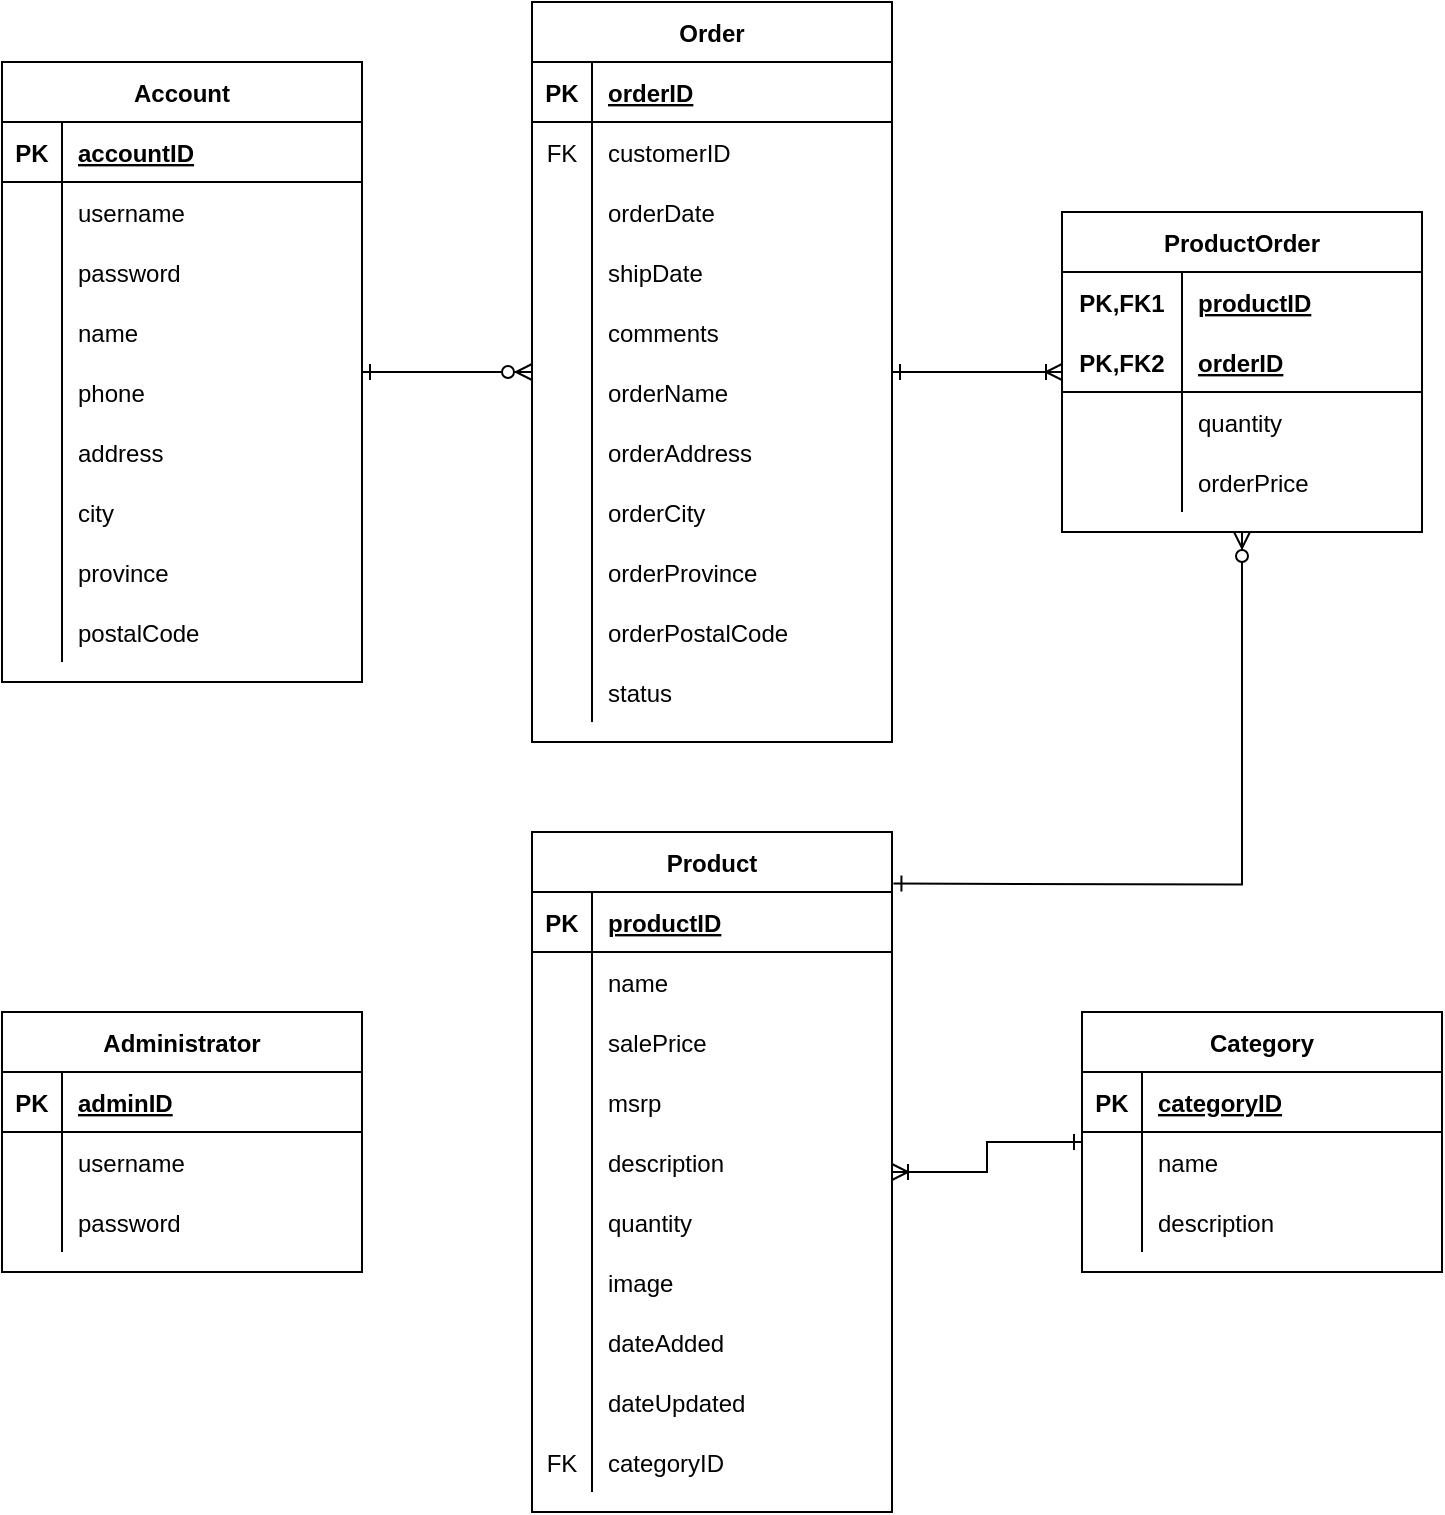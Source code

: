 <mxfile version="14.5.3" type="github">
  <diagram id="R2lEEEUBdFMjLlhIrx00" name="Page-1">
    <mxGraphModel dx="1422" dy="763" grid="1" gridSize="10" guides="1" tooltips="1" connect="1" arrows="1" fold="1" page="1" pageScale="1" pageWidth="850" pageHeight="1100" math="0" shadow="0" extFonts="Permanent Marker^https://fonts.googleapis.com/css?family=Permanent+Marker">
      <root>
        <mxCell id="0" />
        <mxCell id="1" parent="0" />
        <mxCell id="G5OpR1MBxTv0R012GZ2A-1" value="Account" style="shape=table;startSize=30;container=1;collapsible=1;childLayout=tableLayout;fixedRows=1;rowLines=0;fontStyle=1;align=center;resizeLast=1;" parent="1" vertex="1">
          <mxGeometry x="70" y="55" width="180" height="310" as="geometry" />
        </mxCell>
        <mxCell id="G5OpR1MBxTv0R012GZ2A-2" value="" style="shape=partialRectangle;collapsible=0;dropTarget=0;pointerEvents=0;fillColor=none;top=0;left=0;bottom=1;right=0;points=[[0,0.5],[1,0.5]];portConstraint=eastwest;" parent="G5OpR1MBxTv0R012GZ2A-1" vertex="1">
          <mxGeometry y="30" width="180" height="30" as="geometry" />
        </mxCell>
        <mxCell id="G5OpR1MBxTv0R012GZ2A-3" value="PK" style="shape=partialRectangle;connectable=0;fillColor=none;top=0;left=0;bottom=0;right=0;fontStyle=1;overflow=hidden;" parent="G5OpR1MBxTv0R012GZ2A-2" vertex="1">
          <mxGeometry width="30" height="30" as="geometry" />
        </mxCell>
        <mxCell id="G5OpR1MBxTv0R012GZ2A-4" value="accountID" style="shape=partialRectangle;connectable=0;fillColor=none;top=0;left=0;bottom=0;right=0;align=left;spacingLeft=6;fontStyle=5;overflow=hidden;" parent="G5OpR1MBxTv0R012GZ2A-2" vertex="1">
          <mxGeometry x="30" width="150" height="30" as="geometry" />
        </mxCell>
        <mxCell id="G5OpR1MBxTv0R012GZ2A-189" value="" style="shape=partialRectangle;collapsible=0;dropTarget=0;pointerEvents=0;fillColor=none;top=0;left=0;bottom=0;right=0;points=[[0,0.5],[1,0.5]];portConstraint=eastwest;" parent="G5OpR1MBxTv0R012GZ2A-1" vertex="1">
          <mxGeometry y="60" width="180" height="30" as="geometry" />
        </mxCell>
        <mxCell id="G5OpR1MBxTv0R012GZ2A-190" value="" style="shape=partialRectangle;connectable=0;fillColor=none;top=0;left=0;bottom=0;right=0;editable=1;overflow=hidden;" parent="G5OpR1MBxTv0R012GZ2A-189" vertex="1">
          <mxGeometry width="30" height="30" as="geometry" />
        </mxCell>
        <mxCell id="G5OpR1MBxTv0R012GZ2A-191" value="username" style="shape=partialRectangle;connectable=0;fillColor=none;top=0;left=0;bottom=0;right=0;align=left;spacingLeft=6;overflow=hidden;" parent="G5OpR1MBxTv0R012GZ2A-189" vertex="1">
          <mxGeometry x="30" width="150" height="30" as="geometry" />
        </mxCell>
        <mxCell id="G5OpR1MBxTv0R012GZ2A-192" value="" style="shape=partialRectangle;collapsible=0;dropTarget=0;pointerEvents=0;fillColor=none;top=0;left=0;bottom=0;right=0;points=[[0,0.5],[1,0.5]];portConstraint=eastwest;" parent="G5OpR1MBxTv0R012GZ2A-1" vertex="1">
          <mxGeometry y="90" width="180" height="30" as="geometry" />
        </mxCell>
        <mxCell id="G5OpR1MBxTv0R012GZ2A-193" value="" style="shape=partialRectangle;connectable=0;fillColor=none;top=0;left=0;bottom=0;right=0;editable=1;overflow=hidden;" parent="G5OpR1MBxTv0R012GZ2A-192" vertex="1">
          <mxGeometry width="30" height="30" as="geometry" />
        </mxCell>
        <mxCell id="G5OpR1MBxTv0R012GZ2A-194" value="password" style="shape=partialRectangle;connectable=0;fillColor=none;top=0;left=0;bottom=0;right=0;align=left;spacingLeft=6;overflow=hidden;" parent="G5OpR1MBxTv0R012GZ2A-192" vertex="1">
          <mxGeometry x="30" width="150" height="30" as="geometry" />
        </mxCell>
        <mxCell id="G5OpR1MBxTv0R012GZ2A-5" value="" style="shape=partialRectangle;collapsible=0;dropTarget=0;pointerEvents=0;fillColor=none;top=0;left=0;bottom=0;right=0;points=[[0,0.5],[1,0.5]];portConstraint=eastwest;" parent="G5OpR1MBxTv0R012GZ2A-1" vertex="1">
          <mxGeometry y="120" width="180" height="30" as="geometry" />
        </mxCell>
        <mxCell id="G5OpR1MBxTv0R012GZ2A-6" value="" style="shape=partialRectangle;connectable=0;fillColor=none;top=0;left=0;bottom=0;right=0;editable=1;overflow=hidden;" parent="G5OpR1MBxTv0R012GZ2A-5" vertex="1">
          <mxGeometry width="30" height="30" as="geometry" />
        </mxCell>
        <mxCell id="G5OpR1MBxTv0R012GZ2A-7" value="name" style="shape=partialRectangle;connectable=0;fillColor=none;top=0;left=0;bottom=0;right=0;align=left;spacingLeft=6;overflow=hidden;" parent="G5OpR1MBxTv0R012GZ2A-5" vertex="1">
          <mxGeometry x="30" width="150" height="30" as="geometry" />
        </mxCell>
        <mxCell id="G5OpR1MBxTv0R012GZ2A-11" value="" style="shape=partialRectangle;collapsible=0;dropTarget=0;pointerEvents=0;fillColor=none;top=0;left=0;bottom=0;right=0;points=[[0,0.5],[1,0.5]];portConstraint=eastwest;" parent="G5OpR1MBxTv0R012GZ2A-1" vertex="1">
          <mxGeometry y="150" width="180" height="30" as="geometry" />
        </mxCell>
        <mxCell id="G5OpR1MBxTv0R012GZ2A-12" value="" style="shape=partialRectangle;connectable=0;fillColor=none;top=0;left=0;bottom=0;right=0;editable=1;overflow=hidden;" parent="G5OpR1MBxTv0R012GZ2A-11" vertex="1">
          <mxGeometry width="30" height="30" as="geometry" />
        </mxCell>
        <mxCell id="G5OpR1MBxTv0R012GZ2A-13" value="phone" style="shape=partialRectangle;connectable=0;fillColor=none;top=0;left=0;bottom=0;right=0;align=left;spacingLeft=6;overflow=hidden;" parent="G5OpR1MBxTv0R012GZ2A-11" vertex="1">
          <mxGeometry x="30" width="150" height="30" as="geometry" />
        </mxCell>
        <mxCell id="G5OpR1MBxTv0R012GZ2A-86" value="" style="shape=partialRectangle;collapsible=0;dropTarget=0;pointerEvents=0;fillColor=none;top=0;left=0;bottom=0;right=0;points=[[0,0.5],[1,0.5]];portConstraint=eastwest;" parent="G5OpR1MBxTv0R012GZ2A-1" vertex="1">
          <mxGeometry y="180" width="180" height="30" as="geometry" />
        </mxCell>
        <mxCell id="G5OpR1MBxTv0R012GZ2A-87" value="" style="shape=partialRectangle;connectable=0;fillColor=none;top=0;left=0;bottom=0;right=0;editable=1;overflow=hidden;" parent="G5OpR1MBxTv0R012GZ2A-86" vertex="1">
          <mxGeometry width="30" height="30" as="geometry" />
        </mxCell>
        <mxCell id="G5OpR1MBxTv0R012GZ2A-88" value="address" style="shape=partialRectangle;connectable=0;fillColor=none;top=0;left=0;bottom=0;right=0;align=left;spacingLeft=6;overflow=hidden;" parent="G5OpR1MBxTv0R012GZ2A-86" vertex="1">
          <mxGeometry x="30" width="150" height="30" as="geometry" />
        </mxCell>
        <mxCell id="G5OpR1MBxTv0R012GZ2A-89" value="" style="shape=partialRectangle;collapsible=0;dropTarget=0;pointerEvents=0;fillColor=none;top=0;left=0;bottom=0;right=0;points=[[0,0.5],[1,0.5]];portConstraint=eastwest;" parent="G5OpR1MBxTv0R012GZ2A-1" vertex="1">
          <mxGeometry y="210" width="180" height="30" as="geometry" />
        </mxCell>
        <mxCell id="G5OpR1MBxTv0R012GZ2A-90" value="" style="shape=partialRectangle;connectable=0;fillColor=none;top=0;left=0;bottom=0;right=0;editable=1;overflow=hidden;" parent="G5OpR1MBxTv0R012GZ2A-89" vertex="1">
          <mxGeometry width="30" height="30" as="geometry" />
        </mxCell>
        <mxCell id="G5OpR1MBxTv0R012GZ2A-91" value="city" style="shape=partialRectangle;connectable=0;fillColor=none;top=0;left=0;bottom=0;right=0;align=left;spacingLeft=6;overflow=hidden;" parent="G5OpR1MBxTv0R012GZ2A-89" vertex="1">
          <mxGeometry x="30" width="150" height="30" as="geometry" />
        </mxCell>
        <mxCell id="G5OpR1MBxTv0R012GZ2A-92" value="" style="shape=partialRectangle;collapsible=0;dropTarget=0;pointerEvents=0;fillColor=none;top=0;left=0;bottom=0;right=0;points=[[0,0.5],[1,0.5]];portConstraint=eastwest;" parent="G5OpR1MBxTv0R012GZ2A-1" vertex="1">
          <mxGeometry y="240" width="180" height="30" as="geometry" />
        </mxCell>
        <mxCell id="G5OpR1MBxTv0R012GZ2A-93" value="" style="shape=partialRectangle;connectable=0;fillColor=none;top=0;left=0;bottom=0;right=0;editable=1;overflow=hidden;" parent="G5OpR1MBxTv0R012GZ2A-92" vertex="1">
          <mxGeometry width="30" height="30" as="geometry" />
        </mxCell>
        <mxCell id="G5OpR1MBxTv0R012GZ2A-94" value="province" style="shape=partialRectangle;connectable=0;fillColor=none;top=0;left=0;bottom=0;right=0;align=left;spacingLeft=6;overflow=hidden;" parent="G5OpR1MBxTv0R012GZ2A-92" vertex="1">
          <mxGeometry x="30" width="150" height="30" as="geometry" />
        </mxCell>
        <mxCell id="G5OpR1MBxTv0R012GZ2A-99" value="" style="shape=partialRectangle;collapsible=0;dropTarget=0;pointerEvents=0;fillColor=none;top=0;left=0;bottom=0;right=0;points=[[0,0.5],[1,0.5]];portConstraint=eastwest;" parent="G5OpR1MBxTv0R012GZ2A-1" vertex="1">
          <mxGeometry y="270" width="180" height="30" as="geometry" />
        </mxCell>
        <mxCell id="G5OpR1MBxTv0R012GZ2A-100" value="" style="shape=partialRectangle;connectable=0;fillColor=none;top=0;left=0;bottom=0;right=0;editable=1;overflow=hidden;" parent="G5OpR1MBxTv0R012GZ2A-99" vertex="1">
          <mxGeometry width="30" height="30" as="geometry" />
        </mxCell>
        <mxCell id="G5OpR1MBxTv0R012GZ2A-101" value="postalCode" style="shape=partialRectangle;connectable=0;fillColor=none;top=0;left=0;bottom=0;right=0;align=left;spacingLeft=6;overflow=hidden;" parent="G5OpR1MBxTv0R012GZ2A-99" vertex="1">
          <mxGeometry x="30" width="150" height="30" as="geometry" />
        </mxCell>
        <mxCell id="G5OpR1MBxTv0R012GZ2A-17" value="Product" style="shape=table;startSize=30;container=1;collapsible=1;childLayout=tableLayout;fixedRows=1;rowLines=0;fontStyle=1;align=center;resizeLast=1;" parent="1" vertex="1">
          <mxGeometry x="335" y="440" width="180" height="340" as="geometry">
            <mxRectangle x="330" y="360" width="80" height="30" as="alternateBounds" />
          </mxGeometry>
        </mxCell>
        <mxCell id="G5OpR1MBxTv0R012GZ2A-18" value="" style="shape=partialRectangle;collapsible=0;dropTarget=0;pointerEvents=0;fillColor=none;top=0;left=0;bottom=1;right=0;points=[[0,0.5],[1,0.5]];portConstraint=eastwest;" parent="G5OpR1MBxTv0R012GZ2A-17" vertex="1">
          <mxGeometry y="30" width="180" height="30" as="geometry" />
        </mxCell>
        <mxCell id="G5OpR1MBxTv0R012GZ2A-19" value="PK" style="shape=partialRectangle;connectable=0;fillColor=none;top=0;left=0;bottom=0;right=0;fontStyle=1;overflow=hidden;" parent="G5OpR1MBxTv0R012GZ2A-18" vertex="1">
          <mxGeometry width="30" height="30" as="geometry" />
        </mxCell>
        <mxCell id="G5OpR1MBxTv0R012GZ2A-20" value="productID" style="shape=partialRectangle;connectable=0;fillColor=none;top=0;left=0;bottom=0;right=0;align=left;spacingLeft=6;fontStyle=5;overflow=hidden;" parent="G5OpR1MBxTv0R012GZ2A-18" vertex="1">
          <mxGeometry x="30" width="150" height="30" as="geometry" />
        </mxCell>
        <mxCell id="G5OpR1MBxTv0R012GZ2A-21" value="" style="shape=partialRectangle;collapsible=0;dropTarget=0;pointerEvents=0;fillColor=none;top=0;left=0;bottom=0;right=0;points=[[0,0.5],[1,0.5]];portConstraint=eastwest;" parent="G5OpR1MBxTv0R012GZ2A-17" vertex="1">
          <mxGeometry y="60" width="180" height="30" as="geometry" />
        </mxCell>
        <mxCell id="G5OpR1MBxTv0R012GZ2A-22" value="" style="shape=partialRectangle;connectable=0;fillColor=none;top=0;left=0;bottom=0;right=0;editable=1;overflow=hidden;" parent="G5OpR1MBxTv0R012GZ2A-21" vertex="1">
          <mxGeometry width="30" height="30" as="geometry" />
        </mxCell>
        <mxCell id="G5OpR1MBxTv0R012GZ2A-23" value="name" style="shape=partialRectangle;connectable=0;fillColor=none;top=0;left=0;bottom=0;right=0;align=left;spacingLeft=6;overflow=hidden;" parent="G5OpR1MBxTv0R012GZ2A-21" vertex="1">
          <mxGeometry x="30" width="150" height="30" as="geometry" />
        </mxCell>
        <mxCell id="G5OpR1MBxTv0R012GZ2A-24" value="" style="shape=partialRectangle;collapsible=0;dropTarget=0;pointerEvents=0;fillColor=none;top=0;left=0;bottom=0;right=0;points=[[0,0.5],[1,0.5]];portConstraint=eastwest;" parent="G5OpR1MBxTv0R012GZ2A-17" vertex="1">
          <mxGeometry y="90" width="180" height="30" as="geometry" />
        </mxCell>
        <mxCell id="G5OpR1MBxTv0R012GZ2A-25" value="" style="shape=partialRectangle;connectable=0;fillColor=none;top=0;left=0;bottom=0;right=0;editable=1;overflow=hidden;" parent="G5OpR1MBxTv0R012GZ2A-24" vertex="1">
          <mxGeometry width="30" height="30" as="geometry" />
        </mxCell>
        <mxCell id="G5OpR1MBxTv0R012GZ2A-26" value="salePrice" style="shape=partialRectangle;connectable=0;fillColor=none;top=0;left=0;bottom=0;right=0;align=left;spacingLeft=6;overflow=hidden;" parent="G5OpR1MBxTv0R012GZ2A-24" vertex="1">
          <mxGeometry x="30" width="150" height="30" as="geometry" />
        </mxCell>
        <mxCell id="G5OpR1MBxTv0R012GZ2A-167" value="" style="shape=partialRectangle;collapsible=0;dropTarget=0;pointerEvents=0;fillColor=none;top=0;left=0;bottom=0;right=0;points=[[0,0.5],[1,0.5]];portConstraint=eastwest;" parent="G5OpR1MBxTv0R012GZ2A-17" vertex="1">
          <mxGeometry y="120" width="180" height="30" as="geometry" />
        </mxCell>
        <mxCell id="G5OpR1MBxTv0R012GZ2A-168" value="" style="shape=partialRectangle;connectable=0;fillColor=none;top=0;left=0;bottom=0;right=0;editable=1;overflow=hidden;" parent="G5OpR1MBxTv0R012GZ2A-167" vertex="1">
          <mxGeometry width="30" height="30" as="geometry" />
        </mxCell>
        <mxCell id="G5OpR1MBxTv0R012GZ2A-169" value="msrp" style="shape=partialRectangle;connectable=0;fillColor=none;top=0;left=0;bottom=0;right=0;align=left;spacingLeft=6;overflow=hidden;" parent="G5OpR1MBxTv0R012GZ2A-167" vertex="1">
          <mxGeometry x="30" width="150" height="30" as="geometry" />
        </mxCell>
        <mxCell id="G5OpR1MBxTv0R012GZ2A-27" value="" style="shape=partialRectangle;collapsible=0;dropTarget=0;pointerEvents=0;fillColor=none;top=0;left=0;bottom=0;right=0;points=[[0,0.5],[1,0.5]];portConstraint=eastwest;" parent="G5OpR1MBxTv0R012GZ2A-17" vertex="1">
          <mxGeometry y="150" width="180" height="30" as="geometry" />
        </mxCell>
        <mxCell id="G5OpR1MBxTv0R012GZ2A-28" value="" style="shape=partialRectangle;connectable=0;fillColor=none;top=0;left=0;bottom=0;right=0;editable=1;overflow=hidden;" parent="G5OpR1MBxTv0R012GZ2A-27" vertex="1">
          <mxGeometry width="30" height="30" as="geometry" />
        </mxCell>
        <mxCell id="G5OpR1MBxTv0R012GZ2A-29" value="description" style="shape=partialRectangle;connectable=0;fillColor=none;top=0;left=0;bottom=0;right=0;align=left;spacingLeft=6;overflow=hidden;" parent="G5OpR1MBxTv0R012GZ2A-27" vertex="1">
          <mxGeometry x="30" width="150" height="30" as="geometry" />
        </mxCell>
        <mxCell id="G5OpR1MBxTv0R012GZ2A-102" value="" style="shape=partialRectangle;collapsible=0;dropTarget=0;pointerEvents=0;fillColor=none;top=0;left=0;bottom=0;right=0;points=[[0,0.5],[1,0.5]];portConstraint=eastwest;" parent="G5OpR1MBxTv0R012GZ2A-17" vertex="1">
          <mxGeometry y="180" width="180" height="30" as="geometry" />
        </mxCell>
        <mxCell id="G5OpR1MBxTv0R012GZ2A-103" value="" style="shape=partialRectangle;connectable=0;fillColor=none;top=0;left=0;bottom=0;right=0;editable=1;overflow=hidden;" parent="G5OpR1MBxTv0R012GZ2A-102" vertex="1">
          <mxGeometry width="30" height="30" as="geometry" />
        </mxCell>
        <mxCell id="G5OpR1MBxTv0R012GZ2A-104" value="quantity" style="shape=partialRectangle;connectable=0;fillColor=none;top=0;left=0;bottom=0;right=0;align=left;spacingLeft=6;overflow=hidden;" parent="G5OpR1MBxTv0R012GZ2A-102" vertex="1">
          <mxGeometry x="30" width="150" height="30" as="geometry" />
        </mxCell>
        <mxCell id="G5OpR1MBxTv0R012GZ2A-105" value="" style="shape=partialRectangle;collapsible=0;dropTarget=0;pointerEvents=0;fillColor=none;top=0;left=0;bottom=0;right=0;points=[[0,0.5],[1,0.5]];portConstraint=eastwest;" parent="G5OpR1MBxTv0R012GZ2A-17" vertex="1">
          <mxGeometry y="210" width="180" height="30" as="geometry" />
        </mxCell>
        <mxCell id="G5OpR1MBxTv0R012GZ2A-106" value="" style="shape=partialRectangle;connectable=0;fillColor=none;top=0;left=0;bottom=0;right=0;editable=1;overflow=hidden;" parent="G5OpR1MBxTv0R012GZ2A-105" vertex="1">
          <mxGeometry width="30" height="30" as="geometry" />
        </mxCell>
        <mxCell id="G5OpR1MBxTv0R012GZ2A-107" value="image" style="shape=partialRectangle;connectable=0;fillColor=none;top=0;left=0;bottom=0;right=0;align=left;spacingLeft=6;overflow=hidden;" parent="G5OpR1MBxTv0R012GZ2A-105" vertex="1">
          <mxGeometry x="30" width="150" height="30" as="geometry" />
        </mxCell>
        <mxCell id="G5OpR1MBxTv0R012GZ2A-170" value="" style="shape=partialRectangle;collapsible=0;dropTarget=0;pointerEvents=0;fillColor=none;top=0;left=0;bottom=0;right=0;points=[[0,0.5],[1,0.5]];portConstraint=eastwest;" parent="G5OpR1MBxTv0R012GZ2A-17" vertex="1">
          <mxGeometry y="240" width="180" height="30" as="geometry" />
        </mxCell>
        <mxCell id="G5OpR1MBxTv0R012GZ2A-171" value="" style="shape=partialRectangle;connectable=0;fillColor=none;top=0;left=0;bottom=0;right=0;editable=1;overflow=hidden;" parent="G5OpR1MBxTv0R012GZ2A-170" vertex="1">
          <mxGeometry width="30" height="30" as="geometry" />
        </mxCell>
        <mxCell id="G5OpR1MBxTv0R012GZ2A-172" value="dateAdded" style="shape=partialRectangle;connectable=0;fillColor=none;top=0;left=0;bottom=0;right=0;align=left;spacingLeft=6;overflow=hidden;" parent="G5OpR1MBxTv0R012GZ2A-170" vertex="1">
          <mxGeometry x="30" width="150" height="30" as="geometry" />
        </mxCell>
        <mxCell id="G5OpR1MBxTv0R012GZ2A-173" value="" style="shape=partialRectangle;collapsible=0;dropTarget=0;pointerEvents=0;fillColor=none;top=0;left=0;bottom=0;right=0;points=[[0,0.5],[1,0.5]];portConstraint=eastwest;" parent="G5OpR1MBxTv0R012GZ2A-17" vertex="1">
          <mxGeometry y="270" width="180" height="30" as="geometry" />
        </mxCell>
        <mxCell id="G5OpR1MBxTv0R012GZ2A-174" value="" style="shape=partialRectangle;connectable=0;fillColor=none;top=0;left=0;bottom=0;right=0;editable=1;overflow=hidden;" parent="G5OpR1MBxTv0R012GZ2A-173" vertex="1">
          <mxGeometry width="30" height="30" as="geometry" />
        </mxCell>
        <mxCell id="G5OpR1MBxTv0R012GZ2A-175" value="dateUpdated" style="shape=partialRectangle;connectable=0;fillColor=none;top=0;left=0;bottom=0;right=0;align=left;spacingLeft=6;overflow=hidden;" parent="G5OpR1MBxTv0R012GZ2A-173" vertex="1">
          <mxGeometry x="30" width="150" height="30" as="geometry" />
        </mxCell>
        <mxCell id="uh1rx5DmsjzuaNEPHMsC-4" value="" style="shape=partialRectangle;collapsible=0;dropTarget=0;pointerEvents=0;fillColor=none;top=0;left=0;bottom=0;right=0;points=[[0,0.5],[1,0.5]];portConstraint=eastwest;" vertex="1" parent="G5OpR1MBxTv0R012GZ2A-17">
          <mxGeometry y="300" width="180" height="30" as="geometry" />
        </mxCell>
        <mxCell id="uh1rx5DmsjzuaNEPHMsC-5" value="FK" style="shape=partialRectangle;connectable=0;fillColor=none;top=0;left=0;bottom=0;right=0;fontStyle=0;overflow=hidden;" vertex="1" parent="uh1rx5DmsjzuaNEPHMsC-4">
          <mxGeometry width="30" height="30" as="geometry" />
        </mxCell>
        <mxCell id="uh1rx5DmsjzuaNEPHMsC-6" value="categoryID" style="shape=partialRectangle;connectable=0;fillColor=none;top=0;left=0;bottom=0;right=0;align=left;spacingLeft=6;fontStyle=0;overflow=hidden;" vertex="1" parent="uh1rx5DmsjzuaNEPHMsC-4">
          <mxGeometry x="30" width="150" height="30" as="geometry" />
        </mxCell>
        <mxCell id="G5OpR1MBxTv0R012GZ2A-30" value="Category" style="shape=table;startSize=30;container=1;collapsible=1;childLayout=tableLayout;fixedRows=1;rowLines=0;fontStyle=1;align=center;resizeLast=1;" parent="1" vertex="1">
          <mxGeometry x="610" y="530" width="180" height="130" as="geometry" />
        </mxCell>
        <mxCell id="G5OpR1MBxTv0R012GZ2A-31" value="" style="shape=partialRectangle;collapsible=0;dropTarget=0;pointerEvents=0;fillColor=none;top=0;left=0;bottom=1;right=0;points=[[0,0.5],[1,0.5]];portConstraint=eastwest;" parent="G5OpR1MBxTv0R012GZ2A-30" vertex="1">
          <mxGeometry y="30" width="180" height="30" as="geometry" />
        </mxCell>
        <mxCell id="G5OpR1MBxTv0R012GZ2A-32" value="PK" style="shape=partialRectangle;connectable=0;fillColor=none;top=0;left=0;bottom=0;right=0;fontStyle=1;overflow=hidden;" parent="G5OpR1MBxTv0R012GZ2A-31" vertex="1">
          <mxGeometry width="30" height="30" as="geometry" />
        </mxCell>
        <mxCell id="G5OpR1MBxTv0R012GZ2A-33" value="categoryID" style="shape=partialRectangle;connectable=0;fillColor=none;top=0;left=0;bottom=0;right=0;align=left;spacingLeft=6;fontStyle=5;overflow=hidden;" parent="G5OpR1MBxTv0R012GZ2A-31" vertex="1">
          <mxGeometry x="30" width="150" height="30" as="geometry" />
        </mxCell>
        <mxCell id="G5OpR1MBxTv0R012GZ2A-34" value="" style="shape=partialRectangle;collapsible=0;dropTarget=0;pointerEvents=0;fillColor=none;top=0;left=0;bottom=0;right=0;points=[[0,0.5],[1,0.5]];portConstraint=eastwest;" parent="G5OpR1MBxTv0R012GZ2A-30" vertex="1">
          <mxGeometry y="60" width="180" height="30" as="geometry" />
        </mxCell>
        <mxCell id="G5OpR1MBxTv0R012GZ2A-35" value="" style="shape=partialRectangle;connectable=0;fillColor=none;top=0;left=0;bottom=0;right=0;editable=1;overflow=hidden;" parent="G5OpR1MBxTv0R012GZ2A-34" vertex="1">
          <mxGeometry width="30" height="30" as="geometry" />
        </mxCell>
        <mxCell id="G5OpR1MBxTv0R012GZ2A-36" value="name" style="shape=partialRectangle;connectable=0;fillColor=none;top=0;left=0;bottom=0;right=0;align=left;spacingLeft=6;overflow=hidden;" parent="G5OpR1MBxTv0R012GZ2A-34" vertex="1">
          <mxGeometry x="30" width="150" height="30" as="geometry" />
        </mxCell>
        <mxCell id="uh1rx5DmsjzuaNEPHMsC-1" value="" style="shape=partialRectangle;collapsible=0;dropTarget=0;pointerEvents=0;fillColor=none;top=0;left=0;bottom=0;right=0;points=[[0,0.5],[1,0.5]];portConstraint=eastwest;" vertex="1" parent="G5OpR1MBxTv0R012GZ2A-30">
          <mxGeometry y="90" width="180" height="30" as="geometry" />
        </mxCell>
        <mxCell id="uh1rx5DmsjzuaNEPHMsC-2" value="" style="shape=partialRectangle;connectable=0;fillColor=none;top=0;left=0;bottom=0;right=0;editable=1;overflow=hidden;" vertex="1" parent="uh1rx5DmsjzuaNEPHMsC-1">
          <mxGeometry width="30" height="30" as="geometry" />
        </mxCell>
        <mxCell id="uh1rx5DmsjzuaNEPHMsC-3" value="description" style="shape=partialRectangle;connectable=0;fillColor=none;top=0;left=0;bottom=0;right=0;align=left;spacingLeft=6;overflow=hidden;" vertex="1" parent="uh1rx5DmsjzuaNEPHMsC-1">
          <mxGeometry x="30" width="150" height="30" as="geometry" />
        </mxCell>
        <mxCell id="G5OpR1MBxTv0R012GZ2A-70" value="Order" style="shape=table;startSize=30;container=1;collapsible=1;childLayout=tableLayout;fixedRows=1;rowLines=0;fontStyle=1;align=center;resizeLast=1;" parent="1" vertex="1">
          <mxGeometry x="335" y="25" width="180" height="370" as="geometry" />
        </mxCell>
        <mxCell id="G5OpR1MBxTv0R012GZ2A-71" value="" style="shape=partialRectangle;collapsible=0;dropTarget=0;pointerEvents=0;fillColor=none;top=0;left=0;bottom=1;right=0;points=[[0,0.5],[1,0.5]];portConstraint=eastwest;" parent="G5OpR1MBxTv0R012GZ2A-70" vertex="1">
          <mxGeometry y="30" width="180" height="30" as="geometry" />
        </mxCell>
        <mxCell id="G5OpR1MBxTv0R012GZ2A-72" value="PK" style="shape=partialRectangle;connectable=0;fillColor=none;top=0;left=0;bottom=0;right=0;fontStyle=1;overflow=hidden;" parent="G5OpR1MBxTv0R012GZ2A-71" vertex="1">
          <mxGeometry width="30" height="30" as="geometry" />
        </mxCell>
        <mxCell id="G5OpR1MBxTv0R012GZ2A-73" value="orderID" style="shape=partialRectangle;connectable=0;fillColor=none;top=0;left=0;bottom=0;right=0;align=left;spacingLeft=6;fontStyle=5;overflow=hidden;" parent="G5OpR1MBxTv0R012GZ2A-71" vertex="1">
          <mxGeometry x="30" width="150" height="30" as="geometry" />
        </mxCell>
        <mxCell id="G5OpR1MBxTv0R012GZ2A-138" value="" style="shape=partialRectangle;collapsible=0;dropTarget=0;pointerEvents=0;fillColor=none;top=0;left=0;bottom=0;right=0;points=[[0,0.5],[1,0.5]];portConstraint=eastwest;" parent="G5OpR1MBxTv0R012GZ2A-70" vertex="1">
          <mxGeometry y="60" width="180" height="30" as="geometry" />
        </mxCell>
        <mxCell id="G5OpR1MBxTv0R012GZ2A-139" value="FK" style="shape=partialRectangle;connectable=0;fillColor=none;top=0;left=0;bottom=0;right=0;fontStyle=0;overflow=hidden;" parent="G5OpR1MBxTv0R012GZ2A-138" vertex="1">
          <mxGeometry width="30" height="30" as="geometry" />
        </mxCell>
        <mxCell id="G5OpR1MBxTv0R012GZ2A-140" value="customerID" style="shape=partialRectangle;connectable=0;fillColor=none;top=0;left=0;bottom=0;right=0;align=left;spacingLeft=6;fontStyle=0;overflow=hidden;" parent="G5OpR1MBxTv0R012GZ2A-138" vertex="1">
          <mxGeometry x="30" width="150" height="30" as="geometry" />
        </mxCell>
        <mxCell id="G5OpR1MBxTv0R012GZ2A-74" value="" style="shape=partialRectangle;collapsible=0;dropTarget=0;pointerEvents=0;fillColor=none;top=0;left=0;bottom=0;right=0;points=[[0,0.5],[1,0.5]];portConstraint=eastwest;" parent="G5OpR1MBxTv0R012GZ2A-70" vertex="1">
          <mxGeometry y="90" width="180" height="30" as="geometry" />
        </mxCell>
        <mxCell id="G5OpR1MBxTv0R012GZ2A-75" value="" style="shape=partialRectangle;connectable=0;fillColor=none;top=0;left=0;bottom=0;right=0;editable=1;overflow=hidden;" parent="G5OpR1MBxTv0R012GZ2A-74" vertex="1">
          <mxGeometry width="30" height="30" as="geometry" />
        </mxCell>
        <mxCell id="G5OpR1MBxTv0R012GZ2A-76" value="orderDate" style="shape=partialRectangle;connectable=0;fillColor=none;top=0;left=0;bottom=0;right=0;align=left;spacingLeft=6;overflow=hidden;" parent="G5OpR1MBxTv0R012GZ2A-74" vertex="1">
          <mxGeometry x="30" width="150" height="30" as="geometry" />
        </mxCell>
        <mxCell id="G5OpR1MBxTv0R012GZ2A-77" value="" style="shape=partialRectangle;collapsible=0;dropTarget=0;pointerEvents=0;fillColor=none;top=0;left=0;bottom=0;right=0;points=[[0,0.5],[1,0.5]];portConstraint=eastwest;" parent="G5OpR1MBxTv0R012GZ2A-70" vertex="1">
          <mxGeometry y="120" width="180" height="30" as="geometry" />
        </mxCell>
        <mxCell id="G5OpR1MBxTv0R012GZ2A-78" value="" style="shape=partialRectangle;connectable=0;fillColor=none;top=0;left=0;bottom=0;right=0;editable=1;overflow=hidden;" parent="G5OpR1MBxTv0R012GZ2A-77" vertex="1">
          <mxGeometry width="30" height="30" as="geometry" />
        </mxCell>
        <mxCell id="G5OpR1MBxTv0R012GZ2A-79" value="shipDate" style="shape=partialRectangle;connectable=0;fillColor=none;top=0;left=0;bottom=0;right=0;align=left;spacingLeft=6;overflow=hidden;" parent="G5OpR1MBxTv0R012GZ2A-77" vertex="1">
          <mxGeometry x="30" width="150" height="30" as="geometry" />
        </mxCell>
        <mxCell id="G5OpR1MBxTv0R012GZ2A-80" value="" style="shape=partialRectangle;collapsible=0;dropTarget=0;pointerEvents=0;fillColor=none;top=0;left=0;bottom=0;right=0;points=[[0,0.5],[1,0.5]];portConstraint=eastwest;" parent="G5OpR1MBxTv0R012GZ2A-70" vertex="1">
          <mxGeometry y="150" width="180" height="30" as="geometry" />
        </mxCell>
        <mxCell id="G5OpR1MBxTv0R012GZ2A-81" value="" style="shape=partialRectangle;connectable=0;fillColor=none;top=0;left=0;bottom=0;right=0;editable=1;overflow=hidden;" parent="G5OpR1MBxTv0R012GZ2A-80" vertex="1">
          <mxGeometry width="30" height="30" as="geometry" />
        </mxCell>
        <mxCell id="G5OpR1MBxTv0R012GZ2A-82" value="comments" style="shape=partialRectangle;connectable=0;fillColor=none;top=0;left=0;bottom=0;right=0;align=left;spacingLeft=6;overflow=hidden;" parent="G5OpR1MBxTv0R012GZ2A-80" vertex="1">
          <mxGeometry x="30" width="150" height="30" as="geometry" />
        </mxCell>
        <mxCell id="MiB0Gkt5P7qyltB0Qgp2-1" value="" style="shape=partialRectangle;collapsible=0;dropTarget=0;pointerEvents=0;fillColor=none;top=0;left=0;bottom=0;right=0;points=[[0,0.5],[1,0.5]];portConstraint=eastwest;" parent="G5OpR1MBxTv0R012GZ2A-70" vertex="1">
          <mxGeometry y="180" width="180" height="30" as="geometry" />
        </mxCell>
        <mxCell id="MiB0Gkt5P7qyltB0Qgp2-2" value="" style="shape=partialRectangle;connectable=0;fillColor=none;top=0;left=0;bottom=0;right=0;editable=1;overflow=hidden;" parent="MiB0Gkt5P7qyltB0Qgp2-1" vertex="1">
          <mxGeometry width="30" height="30" as="geometry" />
        </mxCell>
        <mxCell id="MiB0Gkt5P7qyltB0Qgp2-3" value="orderName" style="shape=partialRectangle;connectable=0;fillColor=none;top=0;left=0;bottom=0;right=0;align=left;spacingLeft=6;overflow=hidden;" parent="MiB0Gkt5P7qyltB0Qgp2-1" vertex="1">
          <mxGeometry x="30" width="150" height="30" as="geometry" />
        </mxCell>
        <mxCell id="G5OpR1MBxTv0R012GZ2A-195" value="" style="shape=partialRectangle;collapsible=0;dropTarget=0;pointerEvents=0;fillColor=none;top=0;left=0;bottom=0;right=0;points=[[0,0.5],[1,0.5]];portConstraint=eastwest;" parent="G5OpR1MBxTv0R012GZ2A-70" vertex="1">
          <mxGeometry y="210" width="180" height="30" as="geometry" />
        </mxCell>
        <mxCell id="G5OpR1MBxTv0R012GZ2A-196" value="" style="shape=partialRectangle;connectable=0;fillColor=none;top=0;left=0;bottom=0;right=0;editable=1;overflow=hidden;" parent="G5OpR1MBxTv0R012GZ2A-195" vertex="1">
          <mxGeometry width="30" height="30" as="geometry" />
        </mxCell>
        <mxCell id="G5OpR1MBxTv0R012GZ2A-197" value="orderAddress" style="shape=partialRectangle;connectable=0;fillColor=none;top=0;left=0;bottom=0;right=0;align=left;spacingLeft=6;overflow=hidden;" parent="G5OpR1MBxTv0R012GZ2A-195" vertex="1">
          <mxGeometry x="30" width="150" height="30" as="geometry" />
        </mxCell>
        <mxCell id="G5OpR1MBxTv0R012GZ2A-198" value="" style="shape=partialRectangle;collapsible=0;dropTarget=0;pointerEvents=0;fillColor=none;top=0;left=0;bottom=0;right=0;points=[[0,0.5],[1,0.5]];portConstraint=eastwest;" parent="G5OpR1MBxTv0R012GZ2A-70" vertex="1">
          <mxGeometry y="240" width="180" height="30" as="geometry" />
        </mxCell>
        <mxCell id="G5OpR1MBxTv0R012GZ2A-199" value="" style="shape=partialRectangle;connectable=0;fillColor=none;top=0;left=0;bottom=0;right=0;editable=1;overflow=hidden;" parent="G5OpR1MBxTv0R012GZ2A-198" vertex="1">
          <mxGeometry width="30" height="30" as="geometry" />
        </mxCell>
        <mxCell id="G5OpR1MBxTv0R012GZ2A-200" value="orderCity" style="shape=partialRectangle;connectable=0;fillColor=none;top=0;left=0;bottom=0;right=0;align=left;spacingLeft=6;overflow=hidden;" parent="G5OpR1MBxTv0R012GZ2A-198" vertex="1">
          <mxGeometry x="30" width="150" height="30" as="geometry" />
        </mxCell>
        <mxCell id="G5OpR1MBxTv0R012GZ2A-201" value="" style="shape=partialRectangle;collapsible=0;dropTarget=0;pointerEvents=0;fillColor=none;top=0;left=0;bottom=0;right=0;points=[[0,0.5],[1,0.5]];portConstraint=eastwest;" parent="G5OpR1MBxTv0R012GZ2A-70" vertex="1">
          <mxGeometry y="270" width="180" height="30" as="geometry" />
        </mxCell>
        <mxCell id="G5OpR1MBxTv0R012GZ2A-202" value="" style="shape=partialRectangle;connectable=0;fillColor=none;top=0;left=0;bottom=0;right=0;editable=1;overflow=hidden;" parent="G5OpR1MBxTv0R012GZ2A-201" vertex="1">
          <mxGeometry width="30" height="30" as="geometry" />
        </mxCell>
        <mxCell id="G5OpR1MBxTv0R012GZ2A-203" value="orderProvince" style="shape=partialRectangle;connectable=0;fillColor=none;top=0;left=0;bottom=0;right=0;align=left;spacingLeft=6;overflow=hidden;" parent="G5OpR1MBxTv0R012GZ2A-201" vertex="1">
          <mxGeometry x="30" width="150" height="30" as="geometry" />
        </mxCell>
        <mxCell id="G5OpR1MBxTv0R012GZ2A-204" value="" style="shape=partialRectangle;collapsible=0;dropTarget=0;pointerEvents=0;fillColor=none;top=0;left=0;bottom=0;right=0;points=[[0,0.5],[1,0.5]];portConstraint=eastwest;" parent="G5OpR1MBxTv0R012GZ2A-70" vertex="1">
          <mxGeometry y="300" width="180" height="30" as="geometry" />
        </mxCell>
        <mxCell id="G5OpR1MBxTv0R012GZ2A-205" value="" style="shape=partialRectangle;connectable=0;fillColor=none;top=0;left=0;bottom=0;right=0;editable=1;overflow=hidden;" parent="G5OpR1MBxTv0R012GZ2A-204" vertex="1">
          <mxGeometry width="30" height="30" as="geometry" />
        </mxCell>
        <mxCell id="G5OpR1MBxTv0R012GZ2A-206" value="orderPostalCode" style="shape=partialRectangle;connectable=0;fillColor=none;top=0;left=0;bottom=0;right=0;align=left;spacingLeft=6;overflow=hidden;" parent="G5OpR1MBxTv0R012GZ2A-204" vertex="1">
          <mxGeometry x="30" width="150" height="30" as="geometry" />
        </mxCell>
        <mxCell id="MiB0Gkt5P7qyltB0Qgp2-11" value="" style="shape=partialRectangle;collapsible=0;dropTarget=0;pointerEvents=0;fillColor=none;top=0;left=0;bottom=0;right=0;points=[[0,0.5],[1,0.5]];portConstraint=eastwest;" parent="G5OpR1MBxTv0R012GZ2A-70" vertex="1">
          <mxGeometry y="330" width="180" height="30" as="geometry" />
        </mxCell>
        <mxCell id="MiB0Gkt5P7qyltB0Qgp2-12" value="" style="shape=partialRectangle;connectable=0;fillColor=none;top=0;left=0;bottom=0;right=0;editable=1;overflow=hidden;" parent="MiB0Gkt5P7qyltB0Qgp2-11" vertex="1">
          <mxGeometry width="30" height="30" as="geometry" />
        </mxCell>
        <mxCell id="MiB0Gkt5P7qyltB0Qgp2-13" value="status" style="shape=partialRectangle;connectable=0;fillColor=none;top=0;left=0;bottom=0;right=0;align=left;spacingLeft=6;overflow=hidden;" parent="MiB0Gkt5P7qyltB0Qgp2-11" vertex="1">
          <mxGeometry x="30" width="150" height="30" as="geometry" />
        </mxCell>
        <mxCell id="G5OpR1MBxTv0R012GZ2A-121" value="ProductOrder" style="shape=table;startSize=30;container=1;collapsible=1;childLayout=tableLayout;fixedRows=1;rowLines=0;fontStyle=1;align=center;resizeLast=1;" parent="1" vertex="1">
          <mxGeometry x="600" y="130" width="180" height="160" as="geometry" />
        </mxCell>
        <mxCell id="G5OpR1MBxTv0R012GZ2A-122" value="" style="shape=partialRectangle;collapsible=0;dropTarget=0;pointerEvents=0;fillColor=none;top=0;left=0;bottom=0;right=0;points=[[0,0.5],[1,0.5]];portConstraint=eastwest;" parent="G5OpR1MBxTv0R012GZ2A-121" vertex="1">
          <mxGeometry y="30" width="180" height="30" as="geometry" />
        </mxCell>
        <mxCell id="G5OpR1MBxTv0R012GZ2A-123" value="PK,FK1" style="shape=partialRectangle;connectable=0;fillColor=none;top=0;left=0;bottom=0;right=0;fontStyle=1;overflow=hidden;" parent="G5OpR1MBxTv0R012GZ2A-122" vertex="1">
          <mxGeometry width="60" height="30" as="geometry" />
        </mxCell>
        <mxCell id="G5OpR1MBxTv0R012GZ2A-124" value="productID" style="shape=partialRectangle;connectable=0;fillColor=none;top=0;left=0;bottom=0;right=0;align=left;spacingLeft=6;fontStyle=5;overflow=hidden;" parent="G5OpR1MBxTv0R012GZ2A-122" vertex="1">
          <mxGeometry x="60" width="120" height="30" as="geometry" />
        </mxCell>
        <mxCell id="G5OpR1MBxTv0R012GZ2A-125" value="" style="shape=partialRectangle;collapsible=0;dropTarget=0;pointerEvents=0;fillColor=none;top=0;left=0;bottom=1;right=0;points=[[0,0.5],[1,0.5]];portConstraint=eastwest;" parent="G5OpR1MBxTv0R012GZ2A-121" vertex="1">
          <mxGeometry y="60" width="180" height="30" as="geometry" />
        </mxCell>
        <mxCell id="G5OpR1MBxTv0R012GZ2A-126" value="PK,FK2" style="shape=partialRectangle;connectable=0;fillColor=none;top=0;left=0;bottom=0;right=0;fontStyle=1;overflow=hidden;" parent="G5OpR1MBxTv0R012GZ2A-125" vertex="1">
          <mxGeometry width="60" height="30" as="geometry" />
        </mxCell>
        <mxCell id="G5OpR1MBxTv0R012GZ2A-127" value="orderID" style="shape=partialRectangle;connectable=0;fillColor=none;top=0;left=0;bottom=0;right=0;align=left;spacingLeft=6;fontStyle=5;overflow=hidden;" parent="G5OpR1MBxTv0R012GZ2A-125" vertex="1">
          <mxGeometry x="60" width="120" height="30" as="geometry" />
        </mxCell>
        <mxCell id="G5OpR1MBxTv0R012GZ2A-128" value="" style="shape=partialRectangle;collapsible=0;dropTarget=0;pointerEvents=0;fillColor=none;top=0;left=0;bottom=0;right=0;points=[[0,0.5],[1,0.5]];portConstraint=eastwest;" parent="G5OpR1MBxTv0R012GZ2A-121" vertex="1">
          <mxGeometry y="90" width="180" height="30" as="geometry" />
        </mxCell>
        <mxCell id="G5OpR1MBxTv0R012GZ2A-129" value="" style="shape=partialRectangle;connectable=0;fillColor=none;top=0;left=0;bottom=0;right=0;editable=1;overflow=hidden;" parent="G5OpR1MBxTv0R012GZ2A-128" vertex="1">
          <mxGeometry width="60" height="30" as="geometry" />
        </mxCell>
        <mxCell id="G5OpR1MBxTv0R012GZ2A-130" value="quantity" style="shape=partialRectangle;connectable=0;fillColor=none;top=0;left=0;bottom=0;right=0;align=left;spacingLeft=6;overflow=hidden;" parent="G5OpR1MBxTv0R012GZ2A-128" vertex="1">
          <mxGeometry x="60" width="120" height="30" as="geometry" />
        </mxCell>
        <mxCell id="G5OpR1MBxTv0R012GZ2A-131" value="" style="shape=partialRectangle;collapsible=0;dropTarget=0;pointerEvents=0;fillColor=none;top=0;left=0;bottom=0;right=0;points=[[0,0.5],[1,0.5]];portConstraint=eastwest;" parent="G5OpR1MBxTv0R012GZ2A-121" vertex="1">
          <mxGeometry y="120" width="180" height="30" as="geometry" />
        </mxCell>
        <mxCell id="G5OpR1MBxTv0R012GZ2A-132" value="" style="shape=partialRectangle;connectable=0;fillColor=none;top=0;left=0;bottom=0;right=0;editable=1;overflow=hidden;" parent="G5OpR1MBxTv0R012GZ2A-131" vertex="1">
          <mxGeometry width="60" height="30" as="geometry" />
        </mxCell>
        <mxCell id="G5OpR1MBxTv0R012GZ2A-133" value="orderPrice" style="shape=partialRectangle;connectable=0;fillColor=none;top=0;left=0;bottom=0;right=0;align=left;spacingLeft=6;overflow=hidden;" parent="G5OpR1MBxTv0R012GZ2A-131" vertex="1">
          <mxGeometry x="60" width="120" height="30" as="geometry" />
        </mxCell>
        <mxCell id="G5OpR1MBxTv0R012GZ2A-176" value="Administrator" style="shape=table;startSize=30;container=1;collapsible=1;childLayout=tableLayout;fixedRows=1;rowLines=0;fontStyle=1;align=center;resizeLast=1;" parent="1" vertex="1">
          <mxGeometry x="70" y="530" width="180" height="130" as="geometry" />
        </mxCell>
        <mxCell id="G5OpR1MBxTv0R012GZ2A-177" value="" style="shape=partialRectangle;collapsible=0;dropTarget=0;pointerEvents=0;fillColor=none;top=0;left=0;bottom=1;right=0;points=[[0,0.5],[1,0.5]];portConstraint=eastwest;" parent="G5OpR1MBxTv0R012GZ2A-176" vertex="1">
          <mxGeometry y="30" width="180" height="30" as="geometry" />
        </mxCell>
        <mxCell id="G5OpR1MBxTv0R012GZ2A-178" value="PK" style="shape=partialRectangle;connectable=0;fillColor=none;top=0;left=0;bottom=0;right=0;fontStyle=1;overflow=hidden;" parent="G5OpR1MBxTv0R012GZ2A-177" vertex="1">
          <mxGeometry width="30" height="30" as="geometry" />
        </mxCell>
        <mxCell id="G5OpR1MBxTv0R012GZ2A-179" value="adminID" style="shape=partialRectangle;connectable=0;fillColor=none;top=0;left=0;bottom=0;right=0;align=left;spacingLeft=6;fontStyle=5;overflow=hidden;" parent="G5OpR1MBxTv0R012GZ2A-177" vertex="1">
          <mxGeometry x="30" width="150" height="30" as="geometry" />
        </mxCell>
        <mxCell id="G5OpR1MBxTv0R012GZ2A-180" value="" style="shape=partialRectangle;collapsible=0;dropTarget=0;pointerEvents=0;fillColor=none;top=0;left=0;bottom=0;right=0;points=[[0,0.5],[1,0.5]];portConstraint=eastwest;" parent="G5OpR1MBxTv0R012GZ2A-176" vertex="1">
          <mxGeometry y="60" width="180" height="30" as="geometry" />
        </mxCell>
        <mxCell id="G5OpR1MBxTv0R012GZ2A-181" value="" style="shape=partialRectangle;connectable=0;fillColor=none;top=0;left=0;bottom=0;right=0;editable=1;overflow=hidden;" parent="G5OpR1MBxTv0R012GZ2A-180" vertex="1">
          <mxGeometry width="30" height="30" as="geometry" />
        </mxCell>
        <mxCell id="G5OpR1MBxTv0R012GZ2A-182" value="username" style="shape=partialRectangle;connectable=0;fillColor=none;top=0;left=0;bottom=0;right=0;align=left;spacingLeft=6;overflow=hidden;" parent="G5OpR1MBxTv0R012GZ2A-180" vertex="1">
          <mxGeometry x="30" width="150" height="30" as="geometry" />
        </mxCell>
        <mxCell id="G5OpR1MBxTv0R012GZ2A-183" value="" style="shape=partialRectangle;collapsible=0;dropTarget=0;pointerEvents=0;fillColor=none;top=0;left=0;bottom=0;right=0;points=[[0,0.5],[1,0.5]];portConstraint=eastwest;" parent="G5OpR1MBxTv0R012GZ2A-176" vertex="1">
          <mxGeometry y="90" width="180" height="30" as="geometry" />
        </mxCell>
        <mxCell id="G5OpR1MBxTv0R012GZ2A-184" value="" style="shape=partialRectangle;connectable=0;fillColor=none;top=0;left=0;bottom=0;right=0;editable=1;overflow=hidden;" parent="G5OpR1MBxTv0R012GZ2A-183" vertex="1">
          <mxGeometry width="30" height="30" as="geometry" />
        </mxCell>
        <mxCell id="G5OpR1MBxTv0R012GZ2A-185" value="password" style="shape=partialRectangle;connectable=0;fillColor=none;top=0;left=0;bottom=0;right=0;align=left;spacingLeft=6;overflow=hidden;" parent="G5OpR1MBxTv0R012GZ2A-183" vertex="1">
          <mxGeometry x="30" width="150" height="30" as="geometry" />
        </mxCell>
        <mxCell id="MiB0Gkt5P7qyltB0Qgp2-4" value="" style="edgeStyle=orthogonalEdgeStyle;fontSize=12;html=1;endArrow=ERzeroToMany;startArrow=ERone;startFill=0;endFill=1;rounded=0;" parent="1" source="G5OpR1MBxTv0R012GZ2A-1" target="G5OpR1MBxTv0R012GZ2A-70" edge="1">
          <mxGeometry width="100" height="100" relative="1" as="geometry">
            <mxPoint x="270" y="270" as="sourcePoint" />
            <mxPoint x="370" y="170" as="targetPoint" />
          </mxGeometry>
        </mxCell>
        <mxCell id="MiB0Gkt5P7qyltB0Qgp2-5" value="" style="edgeStyle=orthogonalEdgeStyle;fontSize=12;html=1;endArrow=ERoneToMany;endFill=0;startArrow=ERone;startFill=0;rounded=0;" parent="1" source="G5OpR1MBxTv0R012GZ2A-70" target="G5OpR1MBxTv0R012GZ2A-121" edge="1">
          <mxGeometry width="100" height="100" relative="1" as="geometry">
            <mxPoint x="530" y="270" as="sourcePoint" />
            <mxPoint x="630" y="170" as="targetPoint" />
          </mxGeometry>
        </mxCell>
        <mxCell id="MiB0Gkt5P7qyltB0Qgp2-6" value="" style="edgeStyle=orthogonalEdgeStyle;fontSize=12;html=1;endArrow=ERzeroToMany;endFill=1;startArrow=ERone;startFill=0;exitX=1.004;exitY=0.025;exitDx=0;exitDy=0;exitPerimeter=0;rounded=0;entryX=0.5;entryY=1;entryDx=0;entryDy=0;" parent="1" target="G5OpR1MBxTv0R012GZ2A-121" edge="1">
          <mxGeometry width="100" height="100" relative="1" as="geometry">
            <mxPoint x="515.72" y="465.75" as="sourcePoint" />
            <mxPoint x="690" y="308.0" as="targetPoint" />
          </mxGeometry>
        </mxCell>
        <mxCell id="MiB0Gkt5P7qyltB0Qgp2-8" value="" style="edgeStyle=orthogonalEdgeStyle;fontSize=12;html=1;endArrow=ERoneToMany;startArrow=ERone;startFill=0;rounded=0;" parent="1" source="G5OpR1MBxTv0R012GZ2A-30" target="G5OpR1MBxTv0R012GZ2A-17" edge="1">
          <mxGeometry width="100" height="100" relative="1" as="geometry">
            <mxPoint x="764" y="713" as="sourcePoint" />
            <mxPoint x="690" y="595" as="targetPoint" />
          </mxGeometry>
        </mxCell>
      </root>
    </mxGraphModel>
  </diagram>
</mxfile>
